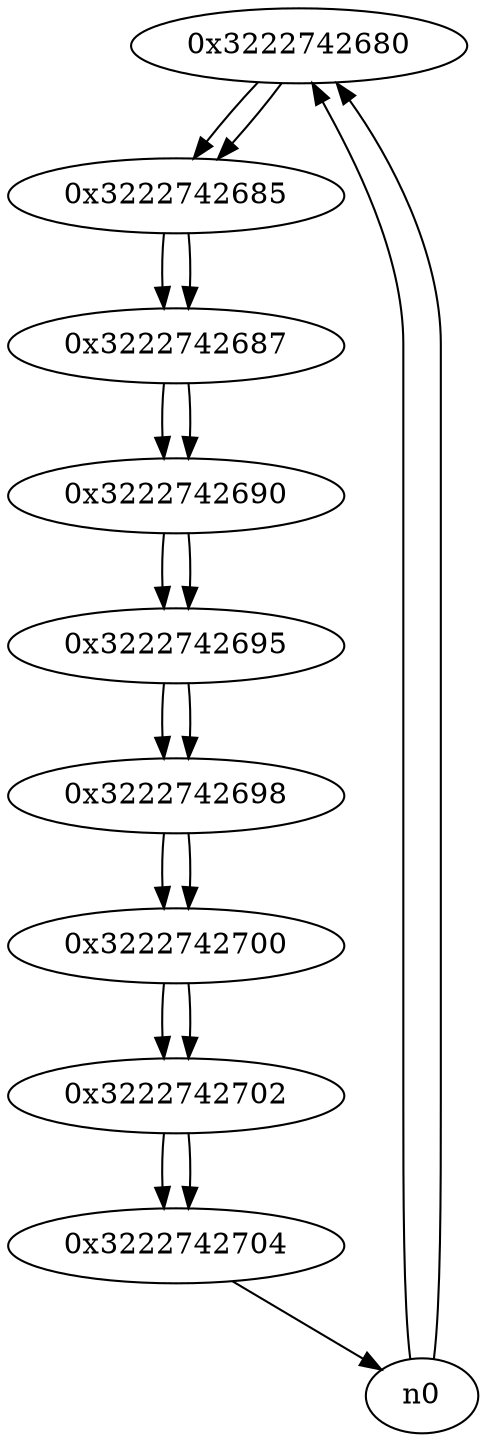 digraph G{
/* nodes */
  n1 [label="0x3222742680"]
  n2 [label="0x3222742685"]
  n3 [label="0x3222742687"]
  n4 [label="0x3222742690"]
  n5 [label="0x3222742695"]
  n6 [label="0x3222742698"]
  n7 [label="0x3222742700"]
  n8 [label="0x3222742702"]
  n9 [label="0x3222742704"]
/* edges */
n1 -> n2;
n0 -> n1;
n0 -> n1;
n2 -> n3;
n1 -> n2;
n3 -> n4;
n2 -> n3;
n4 -> n5;
n3 -> n4;
n5 -> n6;
n4 -> n5;
n6 -> n7;
n5 -> n6;
n7 -> n8;
n6 -> n7;
n8 -> n9;
n7 -> n8;
n9 -> n0;
n8 -> n9;
}

